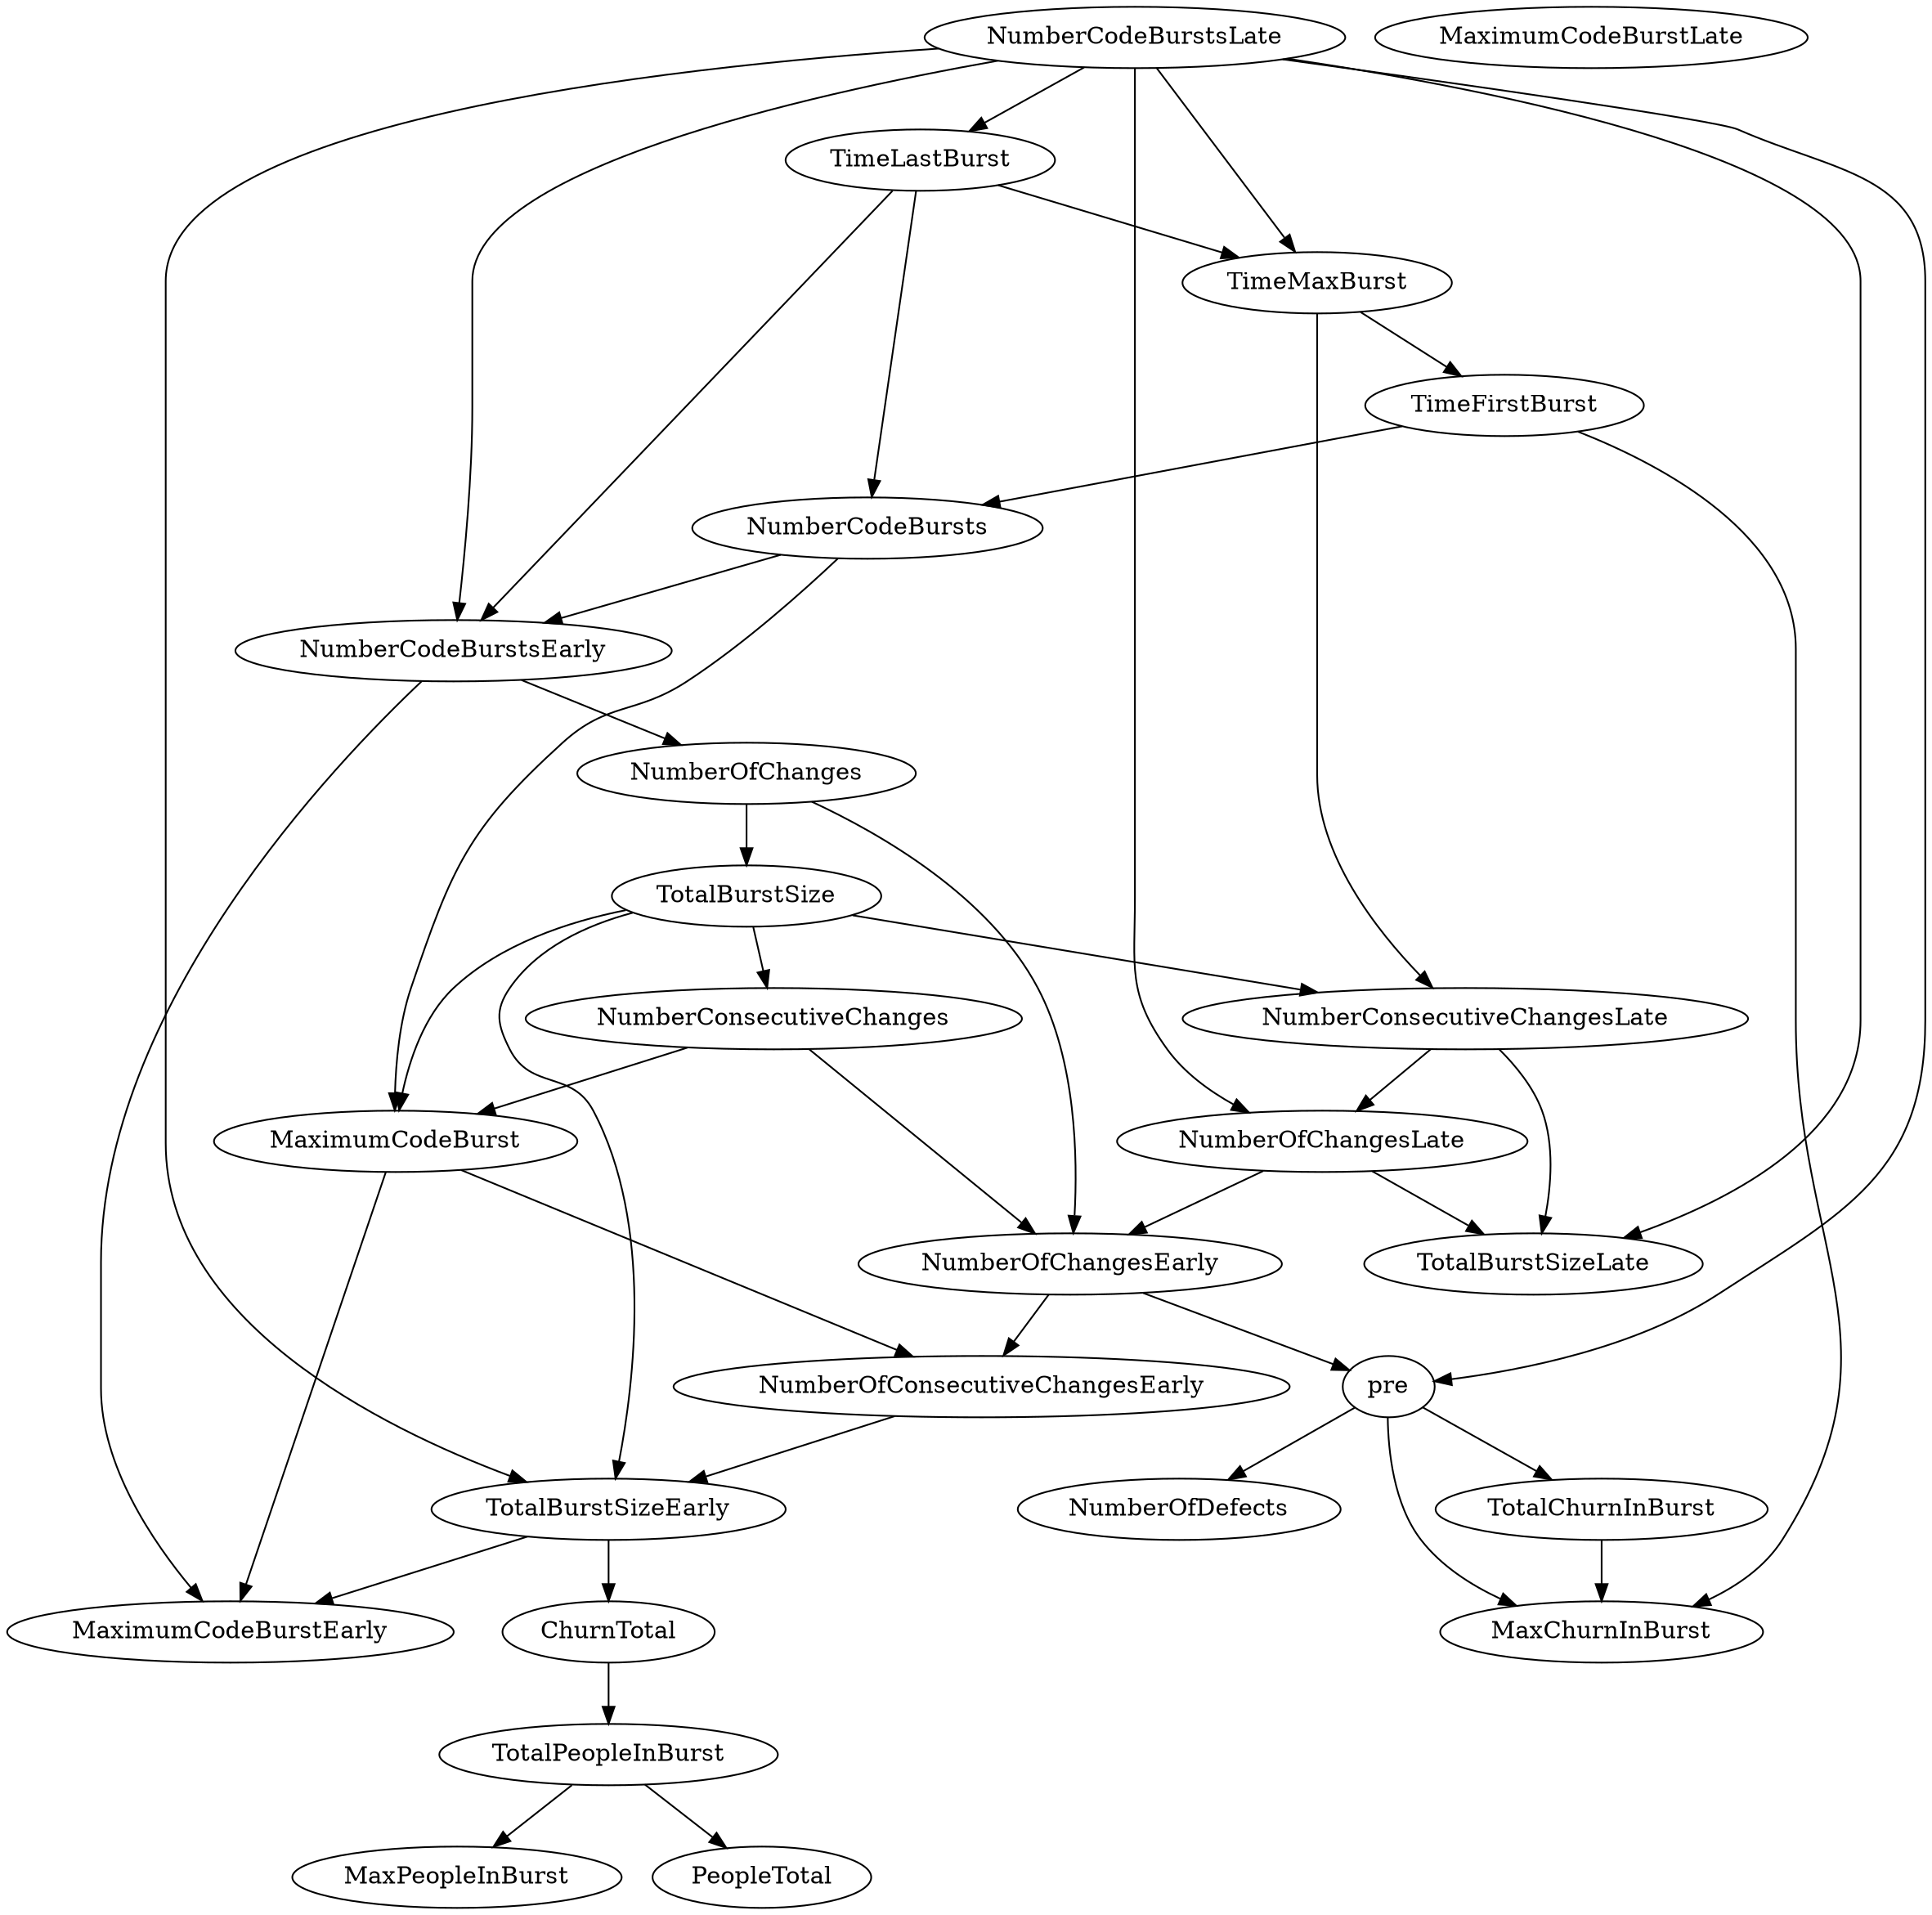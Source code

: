 digraph {
   TotalPeopleInBurst;
   MaximumCodeBurstLate;
   NumberOfChanges;
   MaxPeopleInBurst;
   TotalBurstSizeLate;
   NumberCodeBurstsLate;
   NumberOfChangesLate;
   NumberOfChangesEarly;
   MaxChurnInBurst;
   MaximumCodeBurstEarly;
   NumberCodeBurstsEarly;
   TimeFirstBurst;
   TotalChurnInBurst;
   ChurnTotal;
   MaximumCodeBurst;
   NumberOfConsecutiveChangesEarly;
   NumberConsecutiveChangesLate;
   TotalBurstSizeEarly;
   TotalBurstSize;
   TimeMaxBurst;
   NumberConsecutiveChanges;
   TimeLastBurst;
   NumberCodeBursts;
   PeopleTotal;
   pre;
   NumberOfDefects;
   TotalPeopleInBurst -> MaxPeopleInBurst;
   TotalPeopleInBurst -> PeopleTotal;
   NumberOfChanges -> NumberOfChangesEarly;
   NumberOfChanges -> TotalBurstSize;
   NumberCodeBurstsLate -> TotalBurstSizeLate;
   NumberCodeBurstsLate -> NumberOfChangesLate;
   NumberCodeBurstsLate -> NumberCodeBurstsEarly;
   NumberCodeBurstsLate -> TotalBurstSizeEarly;
   NumberCodeBurstsLate -> TimeMaxBurst;
   NumberCodeBurstsLate -> TimeLastBurst;
   NumberCodeBurstsLate -> pre;
   NumberOfChangesLate -> TotalBurstSizeLate;
   NumberOfChangesLate -> NumberOfChangesEarly;
   NumberOfChangesEarly -> NumberOfConsecutiveChangesEarly;
   NumberOfChangesEarly -> pre;
   NumberCodeBurstsEarly -> NumberOfChanges;
   NumberCodeBurstsEarly -> MaximumCodeBurstEarly;
   TimeFirstBurst -> MaxChurnInBurst;
   TimeFirstBurst -> NumberCodeBursts;
   TotalChurnInBurst -> MaxChurnInBurst;
   ChurnTotal -> TotalPeopleInBurst;
   MaximumCodeBurst -> MaximumCodeBurstEarly;
   MaximumCodeBurst -> NumberOfConsecutiveChangesEarly;
   NumberOfConsecutiveChangesEarly -> TotalBurstSizeEarly;
   NumberConsecutiveChangesLate -> TotalBurstSizeLate;
   NumberConsecutiveChangesLate -> NumberOfChangesLate;
   TotalBurstSizeEarly -> MaximumCodeBurstEarly;
   TotalBurstSizeEarly -> ChurnTotal;
   TotalBurstSize -> MaximumCodeBurst;
   TotalBurstSize -> NumberConsecutiveChangesLate;
   TotalBurstSize -> TotalBurstSizeEarly;
   TotalBurstSize -> NumberConsecutiveChanges;
   TimeMaxBurst -> TimeFirstBurst;
   TimeMaxBurst -> NumberConsecutiveChangesLate;
   NumberConsecutiveChanges -> NumberOfChangesEarly;
   NumberConsecutiveChanges -> MaximumCodeBurst;
   TimeLastBurst -> NumberCodeBurstsEarly;
   TimeLastBurst -> TimeMaxBurst;
   TimeLastBurst -> NumberCodeBursts;
   NumberCodeBursts -> NumberCodeBurstsEarly;
   NumberCodeBursts -> MaximumCodeBurst;
   pre -> MaxChurnInBurst;
   pre -> TotalChurnInBurst;
   pre -> NumberOfDefects;
}
